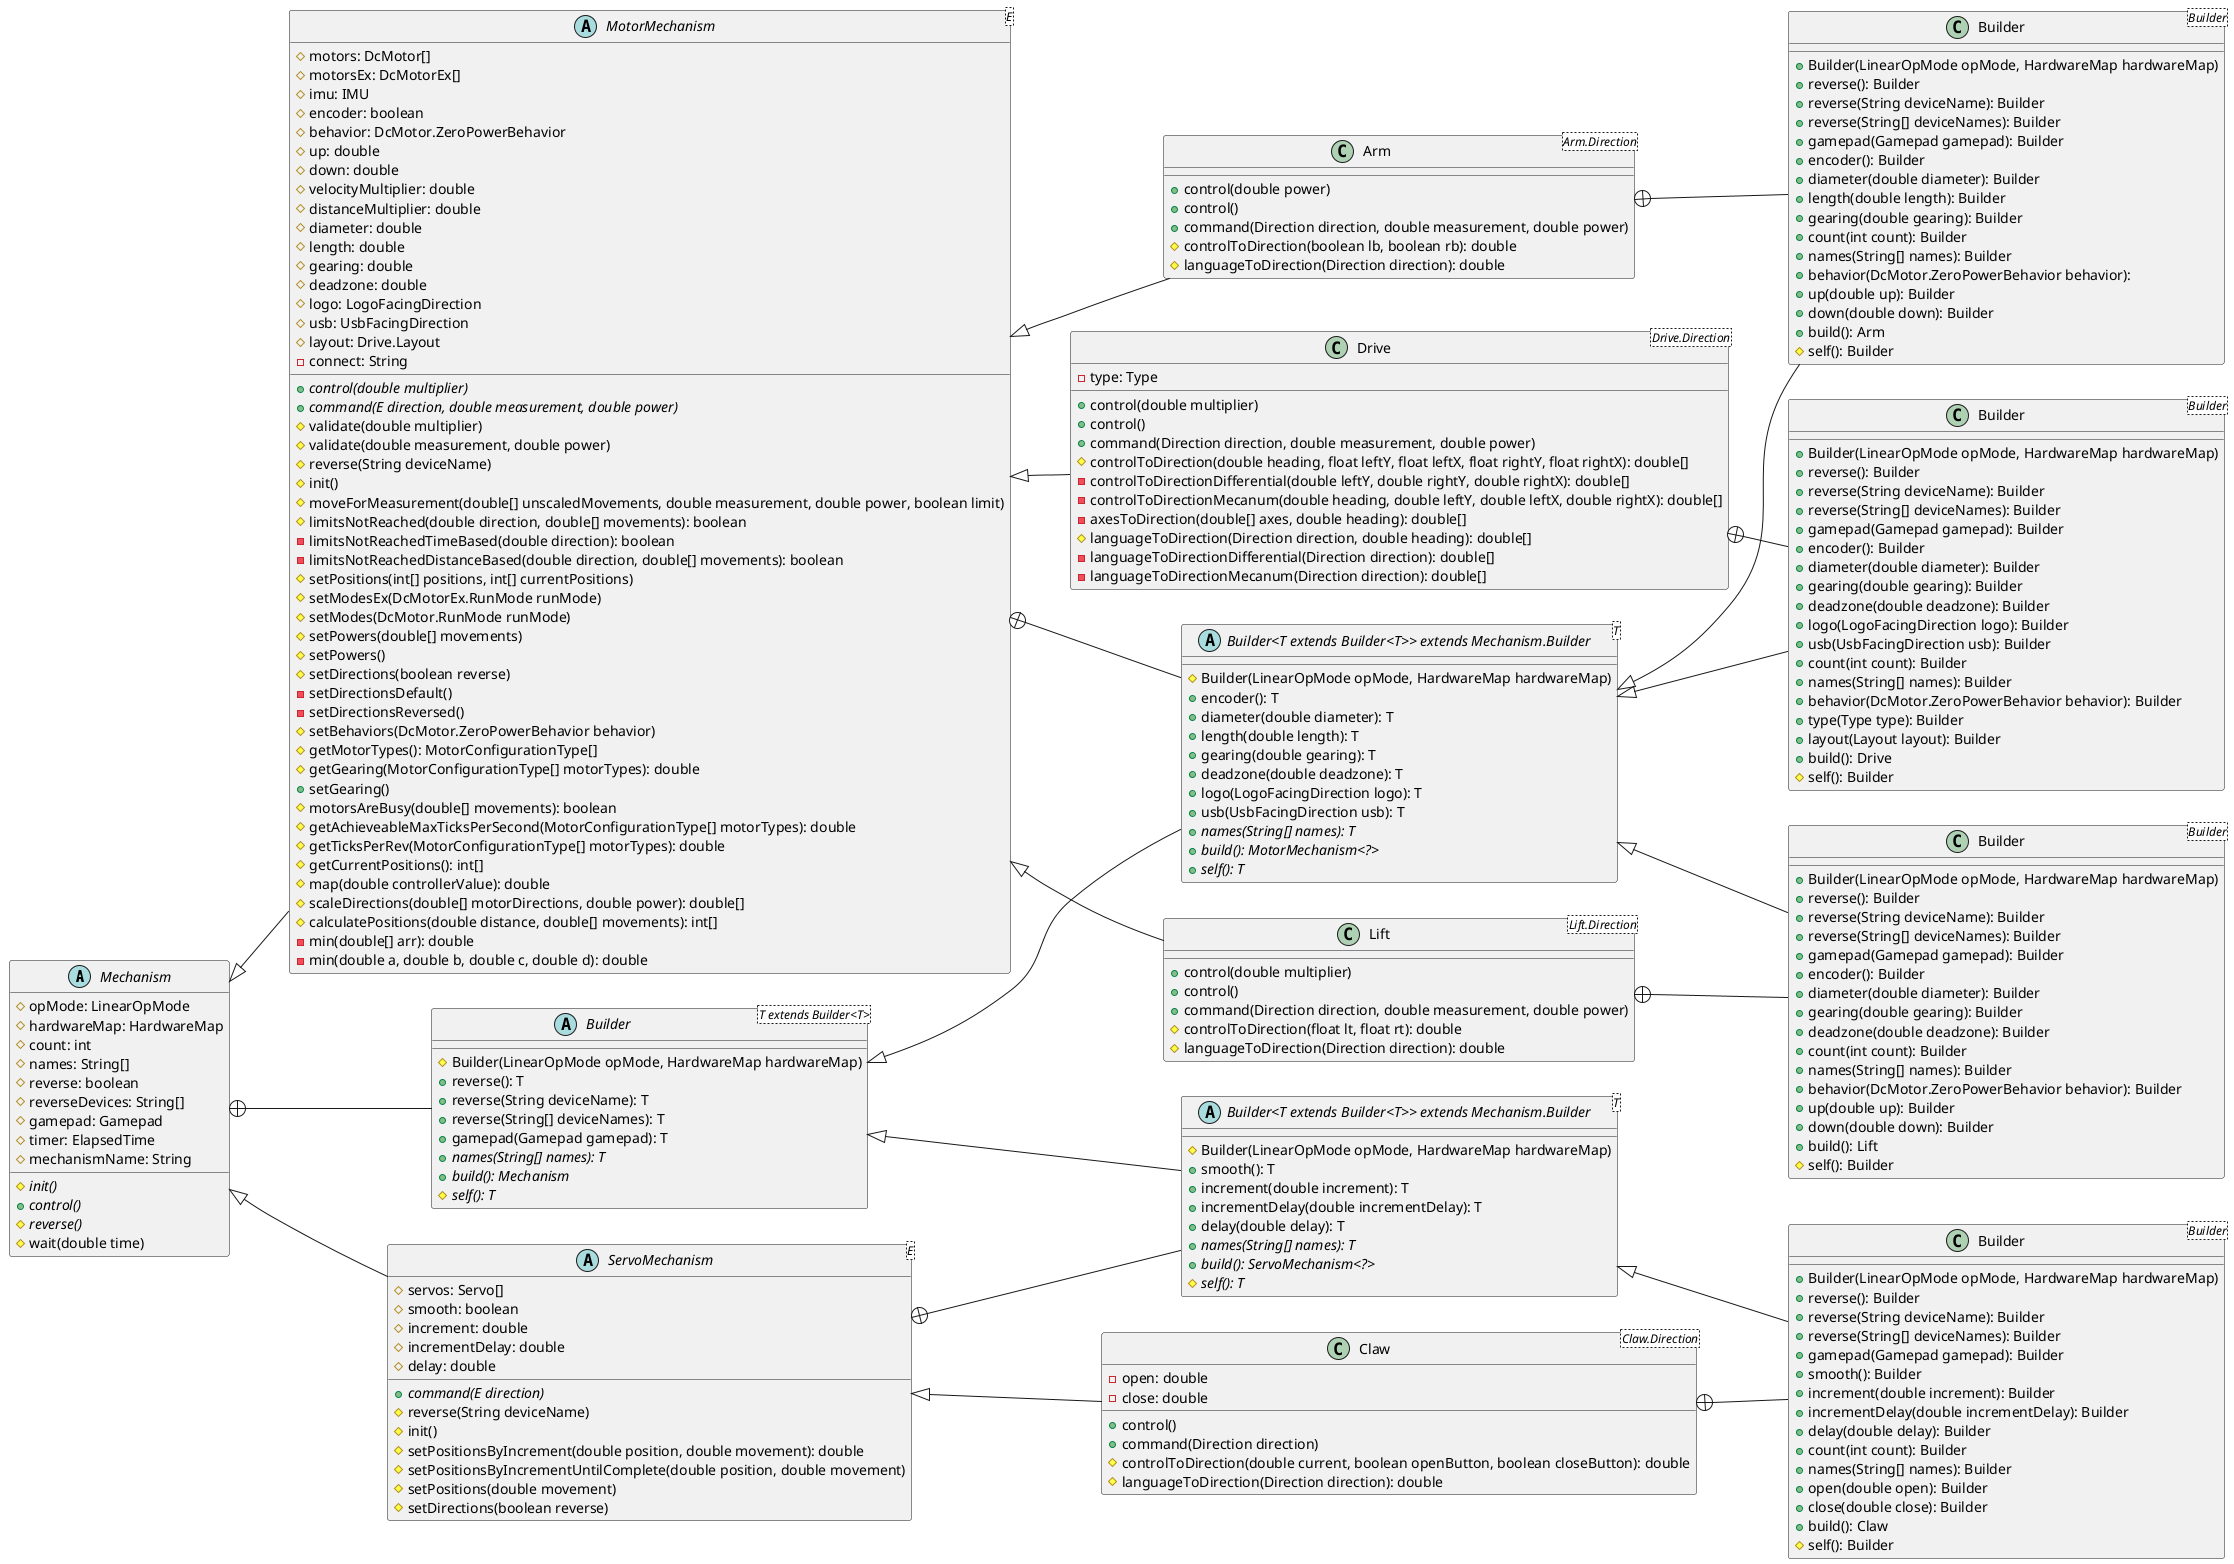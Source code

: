 @startuml

left to right direction

abstract class Mechanism {
    # opMode: LinearOpMode
    # hardwareMap: HardwareMap
    # count: int
    # names: String[]
    # reverse: boolean
    # reverseDevices: String[]
    # gamepad: Gamepad
    # timer: ElapsedTime
    # mechanismName: String
    {abstract}# init()
    {abstract}+ control()
    {abstract}# reverse()
    # wait(double time)
}

abstract class "Builder<T extends Builder<T>>" as Mechanism_Builder {
    # Builder(LinearOpMode opMode, HardwareMap hardwareMap)
    + reverse(): T
    + reverse(String deviceName): T
    + reverse(String[] deviceNames): T
    + gamepad(Gamepad gamepad): T
    {abstract}+ names(String[] names): T
    {abstract}+ build(): Mechanism
    {abstract}# self(): T
}

abstract class MotorMechanism<E> {
    # motors: DcMotor[] 
    # motorsEx: DcMotorEx[] 
    # imu: IMU
    # encoder: boolean
    # behavior: DcMotor.ZeroPowerBehavior
    # up: double
    # down: double
    # velocityMultiplier: double
    # distanceMultiplier: double
    # diameter: double
    # length: double
    # gearing: double
    # deadzone: double
    # logo: LogoFacingDirection
    # usb: UsbFacingDirection
    # layout: Drive.Layout
    - connect: String
    {abstract}+ control(double multiplier)
    {abstract}+ command(E direction, double measurement, double power)
    # validate(double multiplier)
    # validate(double measurement, double power)
    # reverse(String deviceName)
    # init()
    # moveForMeasurement(double[] unscaledMovements, double measurement, double power, boolean limit)
    # limitsNotReached(double direction, double[] movements): boolean
    - limitsNotReachedTimeBased(double direction): boolean
    - limitsNotReachedDistanceBased(double direction, double[] movements): boolean
    # setPositions(int[] positions, int[] currentPositions)
    # setModesEx(DcMotorEx.RunMode runMode)
    # setModes(DcMotor.RunMode runMode)
    # setPowers(double[] movements)
    # setPowers()
    # setDirections(boolean reverse)
    - setDirectionsDefault()
    - setDirectionsReversed()
    # setBehaviors(DcMotor.ZeroPowerBehavior behavior)
    # getMotorTypes(): MotorConfigurationType[]
    # getGearing(MotorConfigurationType[] motorTypes): double
    + setGearing()
    # motorsAreBusy(double[] movements): boolean
    # getAchieveableMaxTicksPerSecond(MotorConfigurationType[] motorTypes): double
    # getTicksPerRev(MotorConfigurationType[] motorTypes): double
    # getCurrentPositions(): int[]
    # map(double controllerValue): double
    # scaleDirections(double[] motorDirections, double power): double[]
    # calculatePositions(double distance, double[] movements): int[]
    - min(double[] arr): double
    - min(double a, double b, double c, double d): double
}

abstract class ServoMechanism<E> {
    # servos: Servo[]
    # smooth: boolean
    # increment: double
    # incrementDelay: double
    # delay: double
    {abstract}+ command(E direction)
    # reverse(String deviceName)
    # init()
    # setPositionsByIncrement(double position, double movement): double
    # setPositionsByIncrementUntilComplete(double position, double movement)
    # setPositions(double movement)
    # setDirections(boolean reverse)
}

abstract class "Builder<T extends Builder<T>> extends Mechanism.Builder<T>" as MotorMechanism_Builder {
    # Builder(LinearOpMode opMode, HardwareMap hardwareMap)
    + encoder(): T
    + diameter(double diameter): T
    + length(double length): T
    + gearing(double gearing): T
    + deadzone(double deadzone): T
    + logo(LogoFacingDirection logo): T
    + usb(UsbFacingDirection usb): T
    {abstract}+ names(String[] names): T
    {abstract}+ build(): MotorMechanism<?>
    {abstract}+ self(): T
}

abstract class "Builder<T extends Builder<T>> extends Mechanism.Builder<T>" as ServoMechanism_Builder {
    # Builder(LinearOpMode opMode, HardwareMap hardwareMap)
    + smooth(): T
    + increment(double increment): T
    + incrementDelay(double incrementDelay): T
    + delay(double delay): T
    {abstract}+ names(String[] names): T
    {abstract}+ build(): ServoMechanism<?>
    {abstract}# self(): T
}

class Arm<Arm.Direction> {
    + control(double power)
    + control()
    + command(Direction direction, double measurement, double power)
    # controlToDirection(boolean lb, boolean rb): double
    # languageToDirection(Direction direction): double
}

class Claw<Claw.Direction> {
    - open: double
    - close: double
    + control()
    + command(Direction direction)
    # controlToDirection(double current, boolean openButton, boolean closeButton): double
    # languageToDirection(Direction direction): double
}

class Drive<Drive.Direction> {
    - type: Type
    + control(double multiplier)
    + control()
    + command(Direction direction, double measurement, double power)
    # controlToDirection(double heading, float leftY, float leftX, float rightY, float rightX): double[]
    - controlToDirectionDifferential(double leftY, double rightY, double rightX): double[]
    - controlToDirectionMecanum(double heading, double leftY, double leftX, double rightX): double[]
    - axesToDirection(double[] axes, double heading): double[]
    # languageToDirection(Direction direction, double heading): double[]
    - languageToDirectionDifferential(Direction direction): double[]
    - languageToDirectionMecanum(Direction direction): double[]
}

class Lift<Lift.Direction> {
    + control(double multiplier)
    + control()
    + command(Direction direction, double measurement, double power)
    # controlToDirection(float lt, float rt): double
    # languageToDirection(Direction direction): double
}

class "Builder<Builder>" as Arm_Builder {
    + Builder(LinearOpMode opMode, HardwareMap hardwareMap)
    + reverse(): Builder
    + reverse(String deviceName): Builder
    + reverse(String[] deviceNames): Builder
    + gamepad(Gamepad gamepad): Builder
    + encoder(): Builder
    + diameter(double diameter): Builder
    + length(double length): Builder
    + gearing(double gearing): Builder
    + count(int count): Builder
    + names(String[] names): Builder
    + behavior(DcMotor.ZeroPowerBehavior behavior): 
    + up(double up): Builder
    + down(double down): Builder
    + build(): Arm
    # self(): Builder
}

class "Builder<Builder>" as Claw_Builder {
    + Builder(LinearOpMode opMode, HardwareMap hardwareMap)
    + reverse(): Builder
    + reverse(String deviceName): Builder
    + reverse(String[] deviceNames): Builder
    + gamepad(Gamepad gamepad): Builder
    + smooth(): Builder
    + increment(double increment): Builder
    + incrementDelay(double incrementDelay): Builder
    + delay(double delay): Builder
    + count(int count): Builder
    + names(String[] names): Builder
    + open(double open): Builder
    + close(double close): Builder
    + build(): Claw
    # self(): Builder
}

class "Builder<Builder>" as Drive_Builder {
    + Builder(LinearOpMode opMode, HardwareMap hardwareMap)
    + reverse(): Builder
    + reverse(String deviceName): Builder
    + reverse(String[] deviceNames): Builder
    + gamepad(Gamepad gamepad): Builder
    + encoder(): Builder
    + diameter(double diameter): Builder
    + gearing(double gearing): Builder
    + deadzone(double deadzone): Builder
    + logo(LogoFacingDirection logo): Builder
    + usb(UsbFacingDirection usb): Builder
    + count(int count): Builder
    + names(String[] names): Builder
    + behavior(DcMotor.ZeroPowerBehavior behavior): Builder
    + type(Type type): Builder
    + layout(Layout layout): Builder
    + build(): Drive
    # self(): Builder
}

class "Builder<Builder>" as Lift_Builder {
    + Builder(LinearOpMode opMode, HardwareMap hardwareMap)
    + reverse(): Builder
    + reverse(String deviceName): Builder
    + reverse(String[] deviceNames): Builder
    + gamepad(Gamepad gamepad): Builder
    + encoder(): Builder
    + diameter(double diameter): Builder
    + gearing(double gearing): Builder
    + deadzone(double deadzone): Builder
    + count(int count): Builder
    + names(String[] names): Builder
    + behavior(DcMotor.ZeroPowerBehavior behavior): Builder
    + up(double up): Builder
    + down(double down): Builder
    + build(): Lift
    # self(): Builder
}

Mechanism <|-- MotorMechanism
Mechanism <|-- ServoMechanism

MotorMechanism <|-- Arm
ServoMechanism <|-- Claw
MotorMechanism <|-- Drive
MotorMechanism <|-- Lift

Mechanism_Builder <|-- MotorMechanism_Builder
Mechanism_Builder <|-- ServoMechanism_Builder

MotorMechanism_Builder <|-- Arm_Builder
ServoMechanism_Builder <|-- Claw_Builder
MotorMechanism_Builder <|-- Drive_Builder
MotorMechanism_Builder <|-- Lift_Builder

Mechanism +-- Mechanism_Builder
MotorMechanism +-- MotorMechanism_Builder
ServoMechanism +-- ServoMechanism_Builder

Arm +-- Arm_Builder
Claw +-- Claw_Builder
Drive +-- Drive_Builder
Lift +-- Lift_Builder

@enduml